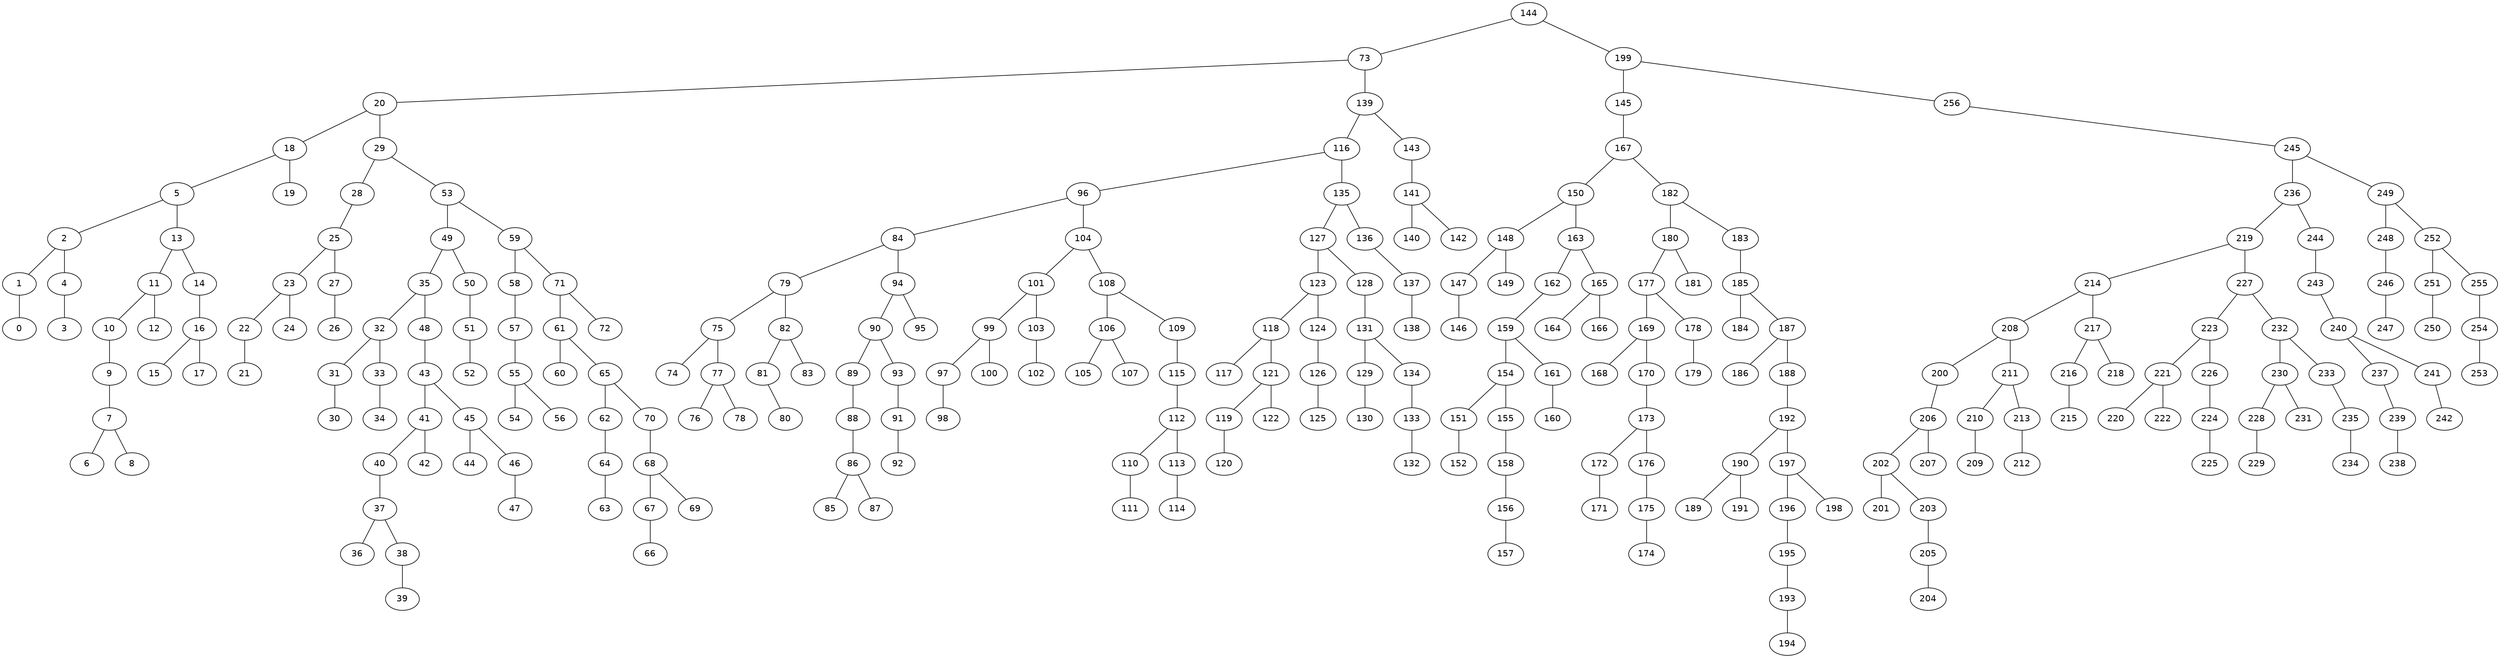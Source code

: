 graph BST {
    node [fontname="Helvetica"];
    144 [label="144"];
    144 -- 73;
    73 [label="73"];
    73 -- 20;
    20 [label="20"];
    20 -- 18;
    18 [label="18"];
    18 -- 5;
    5 [label="5"];
    5 -- 2;
    2 [label="2"];
    2 -- 1;
    1 [label="1"];
    1 -- 0;
    0 [label="0"];
    2 -- 4;
    4 [label="4"];
    4 -- 3;
    3 [label="3"];
    5 -- 13;
    13 [label="13"];
    13 -- 11;
    11 [label="11"];
    11 -- 10;
    10 [label="10"];
    10 -- 9;
    9 [label="9"];
    9 -- 7;
    7 [label="7"];
    7 -- 6;
    6 [label="6"];
    7 -- 8;
    8 [label="8"];
    11 -- 12;
    12 [label="12"];
    13 -- 14;
    14 [label="14"];
    14 -- 16;
    16 [label="16"];
    16 -- 15;
    15 [label="15"];
    16 -- 17;
    17 [label="17"];
    18 -- 19;
    19 [label="19"];
    20 -- 29;
    29 [label="29"];
    29 -- 28;
    28 [label="28"];
    28 -- 25;
    25 [label="25"];
    25 -- 23;
    23 [label="23"];
    23 -- 22;
    22 [label="22"];
    22 -- 21;
    21 [label="21"];
    23 -- 24;
    24 [label="24"];
    25 -- 27;
    27 [label="27"];
    27 -- 26;
    26 [label="26"];
    29 -- 53;
    53 [label="53"];
    53 -- 49;
    49 [label="49"];
    49 -- 35;
    35 [label="35"];
    35 -- 32;
    32 [label="32"];
    32 -- 31;
    31 [label="31"];
    31 -- 30;
    30 [label="30"];
    32 -- 33;
    33 [label="33"];
    33 -- 34;
    34 [label="34"];
    35 -- 48;
    48 [label="48"];
    48 -- 43;
    43 [label="43"];
    43 -- 41;
    41 [label="41"];
    41 -- 40;
    40 [label="40"];
    40 -- 37;
    37 [label="37"];
    37 -- 36;
    36 [label="36"];
    37 -- 38;
    38 [label="38"];
    38 -- 39;
    39 [label="39"];
    41 -- 42;
    42 [label="42"];
    43 -- 45;
    45 [label="45"];
    45 -- 44;
    44 [label="44"];
    45 -- 46;
    46 [label="46"];
    46 -- 47;
    47 [label="47"];
    49 -- 50;
    50 [label="50"];
    50 -- 51;
    51 [label="51"];
    51 -- 52;
    52 [label="52"];
    53 -- 59;
    59 [label="59"];
    59 -- 58;
    58 [label="58"];
    58 -- 57;
    57 [label="57"];
    57 -- 55;
    55 [label="55"];
    55 -- 54;
    54 [label="54"];
    55 -- 56;
    56 [label="56"];
    59 -- 71;
    71 [label="71"];
    71 -- 61;
    61 [label="61"];
    61 -- 60;
    60 [label="60"];
    61 -- 65;
    65 [label="65"];
    65 -- 62;
    62 [label="62"];
    62 -- 64;
    64 [label="64"];
    64 -- 63;
    63 [label="63"];
    65 -- 70;
    70 [label="70"];
    70 -- 68;
    68 [label="68"];
    68 -- 67;
    67 [label="67"];
    67 -- 66;
    66 [label="66"];
    68 -- 69;
    69 [label="69"];
    71 -- 72;
    72 [label="72"];
    73 -- 139;
    139 [label="139"];
    139 -- 116;
    116 [label="116"];
    116 -- 96;
    96 [label="96"];
    96 -- 84;
    84 [label="84"];
    84 -- 79;
    79 [label="79"];
    79 -- 75;
    75 [label="75"];
    75 -- 74;
    74 [label="74"];
    75 -- 77;
    77 [label="77"];
    77 -- 76;
    76 [label="76"];
    77 -- 78;
    78 [label="78"];
    79 -- 82;
    82 [label="82"];
    82 -- 81;
    81 [label="81"];
    81 -- 80;
    80 [label="80"];
    82 -- 83;
    83 [label="83"];
    84 -- 94;
    94 [label="94"];
    94 -- 90;
    90 [label="90"];
    90 -- 89;
    89 [label="89"];
    89 -- 88;
    88 [label="88"];
    88 -- 86;
    86 [label="86"];
    86 -- 85;
    85 [label="85"];
    86 -- 87;
    87 [label="87"];
    90 -- 93;
    93 [label="93"];
    93 -- 91;
    91 [label="91"];
    91 -- 92;
    92 [label="92"];
    94 -- 95;
    95 [label="95"];
    96 -- 104;
    104 [label="104"];
    104 -- 101;
    101 [label="101"];
    101 -- 99;
    99 [label="99"];
    99 -- 97;
    97 [label="97"];
    97 -- 98;
    98 [label="98"];
    99 -- 100;
    100 [label="100"];
    101 -- 103;
    103 [label="103"];
    103 -- 102;
    102 [label="102"];
    104 -- 108;
    108 [label="108"];
    108 -- 106;
    106 [label="106"];
    106 -- 105;
    105 [label="105"];
    106 -- 107;
    107 [label="107"];
    108 -- 109;
    109 [label="109"];
    109 -- 115;
    115 [label="115"];
    115 -- 112;
    112 [label="112"];
    112 -- 110;
    110 [label="110"];
    110 -- 111;
    111 [label="111"];
    112 -- 113;
    113 [label="113"];
    113 -- 114;
    114 [label="114"];
    116 -- 135;
    135 [label="135"];
    135 -- 127;
    127 [label="127"];
    127 -- 123;
    123 [label="123"];
    123 -- 118;
    118 [label="118"];
    118 -- 117;
    117 [label="117"];
    118 -- 121;
    121 [label="121"];
    121 -- 119;
    119 [label="119"];
    119 -- 120;
    120 [label="120"];
    121 -- 122;
    122 [label="122"];
    123 -- 124;
    124 [label="124"];
    124 -- 126;
    126 [label="126"];
    126 -- 125;
    125 [label="125"];
    127 -- 128;
    128 [label="128"];
    128 -- 131;
    131 [label="131"];
    131 -- 129;
    129 [label="129"];
    129 -- 130;
    130 [label="130"];
    131 -- 134;
    134 [label="134"];
    134 -- 133;
    133 [label="133"];
    133 -- 132;
    132 [label="132"];
    135 -- 136;
    136 [label="136"];
    136 -- 137;
    137 [label="137"];
    137 -- 138;
    138 [label="138"];
    139 -- 143;
    143 [label="143"];
    143 -- 141;
    141 [label="141"];
    141 -- 140;
    140 [label="140"];
    141 -- 142;
    142 [label="142"];
    144 -- 199;
    199 [label="199"];
    199 -- 145;
    145 [label="145"];
    145 -- 167;
    167 [label="167"];
    167 -- 150;
    150 [label="150"];
    150 -- 148;
    148 [label="148"];
    148 -- 147;
    147 [label="147"];
    147 -- 146;
    146 [label="146"];
    148 -- 149;
    149 [label="149"];
    150 -- 163;
    163 [label="163"];
    163 -- 162;
    162 [label="162"];
    162 -- 159;
    159 [label="159"];
    159 -- 154;
    154 [label="154"];
    154 -- 151;
    151 [label="151"];
    151 -- 152;
    152 [label="152"];
    154 -- 155;
    155 [label="155"];
    155 -- 158;
    158 [label="158"];
    158 -- 156;
    156 [label="156"];
    156 -- 157;
    157 [label="157"];
    159 -- 161;
    161 [label="161"];
    161 -- 160;
    160 [label="160"];
    163 -- 165;
    165 [label="165"];
    165 -- 164;
    164 [label="164"];
    165 -- 166;
    166 [label="166"];
    167 -- 182;
    182 [label="182"];
    182 -- 180;
    180 [label="180"];
    180 -- 177;
    177 [label="177"];
    177 -- 169;
    169 [label="169"];
    169 -- 168;
    168 [label="168"];
    169 -- 170;
    170 [label="170"];
    170 -- 173;
    173 [label="173"];
    173 -- 172;
    172 [label="172"];
    172 -- 171;
    171 [label="171"];
    173 -- 176;
    176 [label="176"];
    176 -- 175;
    175 [label="175"];
    175 -- 174;
    174 [label="174"];
    177 -- 178;
    178 [label="178"];
    178 -- 179;
    179 [label="179"];
    180 -- 181;
    181 [label="181"];
    182 -- 183;
    183 [label="183"];
    183 -- 185;
    185 [label="185"];
    185 -- 184;
    184 [label="184"];
    185 -- 187;
    187 [label="187"];
    187 -- 186;
    186 [label="186"];
    187 -- 188;
    188 [label="188"];
    188 -- 192;
    192 [label="192"];
    192 -- 190;
    190 [label="190"];
    190 -- 189;
    189 [label="189"];
    190 -- 191;
    191 [label="191"];
    192 -- 197;
    197 [label="197"];
    197 -- 196;
    196 [label="196"];
    196 -- 195;
    195 [label="195"];
    195 -- 193;
    193 [label="193"];
    193 -- 194;
    194 [label="194"];
    197 -- 198;
    198 [label="198"];
    199 -- 256;
    256 [label="256"];
    256 -- 245;
    245 [label="245"];
    245 -- 236;
    236 [label="236"];
    236 -- 219;
    219 [label="219"];
    219 -- 214;
    214 [label="214"];
    214 -- 208;
    208 [label="208"];
    208 -- 200;
    200 [label="200"];
    200 -- 206;
    206 [label="206"];
    206 -- 202;
    202 [label="202"];
    202 -- 201;
    201 [label="201"];
    202 -- 203;
    203 [label="203"];
    203 -- 205;
    205 [label="205"];
    205 -- 204;
    204 [label="204"];
    206 -- 207;
    207 [label="207"];
    208 -- 211;
    211 [label="211"];
    211 -- 210;
    210 [label="210"];
    210 -- 209;
    209 [label="209"];
    211 -- 213;
    213 [label="213"];
    213 -- 212;
    212 [label="212"];
    214 -- 217;
    217 [label="217"];
    217 -- 216;
    216 [label="216"];
    216 -- 215;
    215 [label="215"];
    217 -- 218;
    218 [label="218"];
    219 -- 227;
    227 [label="227"];
    227 -- 223;
    223 [label="223"];
    223 -- 221;
    221 [label="221"];
    221 -- 220;
    220 [label="220"];
    221 -- 222;
    222 [label="222"];
    223 -- 226;
    226 [label="226"];
    226 -- 224;
    224 [label="224"];
    224 -- 225;
    225 [label="225"];
    227 -- 232;
    232 [label="232"];
    232 -- 230;
    230 [label="230"];
    230 -- 228;
    228 [label="228"];
    228 -- 229;
    229 [label="229"];
    230 -- 231;
    231 [label="231"];
    232 -- 233;
    233 [label="233"];
    233 -- 235;
    235 [label="235"];
    235 -- 234;
    234 [label="234"];
    236 -- 244;
    244 [label="244"];
    244 -- 243;
    243 [label="243"];
    243 -- 240;
    240 [label="240"];
    240 -- 237;
    237 [label="237"];
    237 -- 239;
    239 [label="239"];
    239 -- 238;
    238 [label="238"];
    240 -- 241;
    241 [label="241"];
    241 -- 242;
    242 [label="242"];
    245 -- 249;
    249 [label="249"];
    249 -- 248;
    248 [label="248"];
    248 -- 246;
    246 [label="246"];
    246 -- 247;
    247 [label="247"];
    249 -- 252;
    252 [label="252"];
    252 -- 251;
    251 [label="251"];
    251 -- 250;
    250 [label="250"];
    252 -- 255;
    255 [label="255"];
    255 -- 254;
    254 [label="254"];
    254 -- 253;
    253 [label="253"];
}
